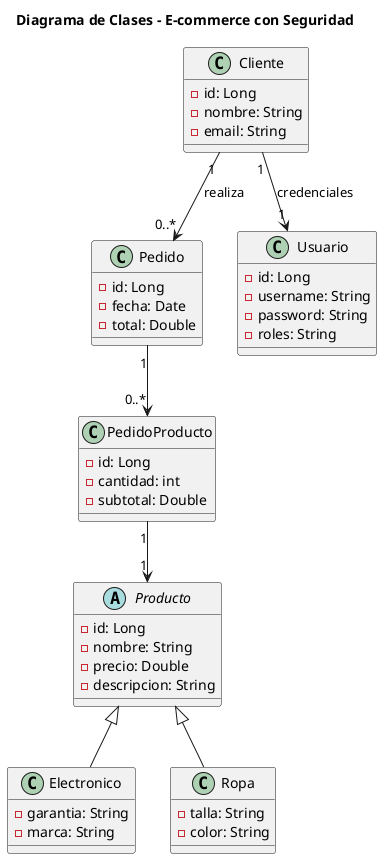 @startuml
title Diagrama de Clases - E-commerce con Seguridad

abstract class Producto {
  - id: Long
  - nombre: String
  - precio: Double
  - descripcion: String
}

class Electronico {
  - garantia: String
  - marca: String
}

class Ropa {
  - talla: String
  - color: String
}

class Cliente {
  - id: Long
  - nombre: String
  - email: String
}

class Pedido {
  - id: Long
  - fecha: Date
  - total: Double
}

class PedidoProducto {
  - id: Long
  - cantidad: int
  - subtotal: Double
}

class Usuario {
  - id: Long
  - username: String
  - password: String
  - roles: String
}

Producto <|-- Electronico
Producto <|-- Ropa

Cliente "1" --> "0..*" Pedido : realiza
Pedido "1" --> "0..*" PedidoProducto
PedidoProducto "1" --> "1" Producto

Cliente "1" --> "1" Usuario : credenciales
@enduml
